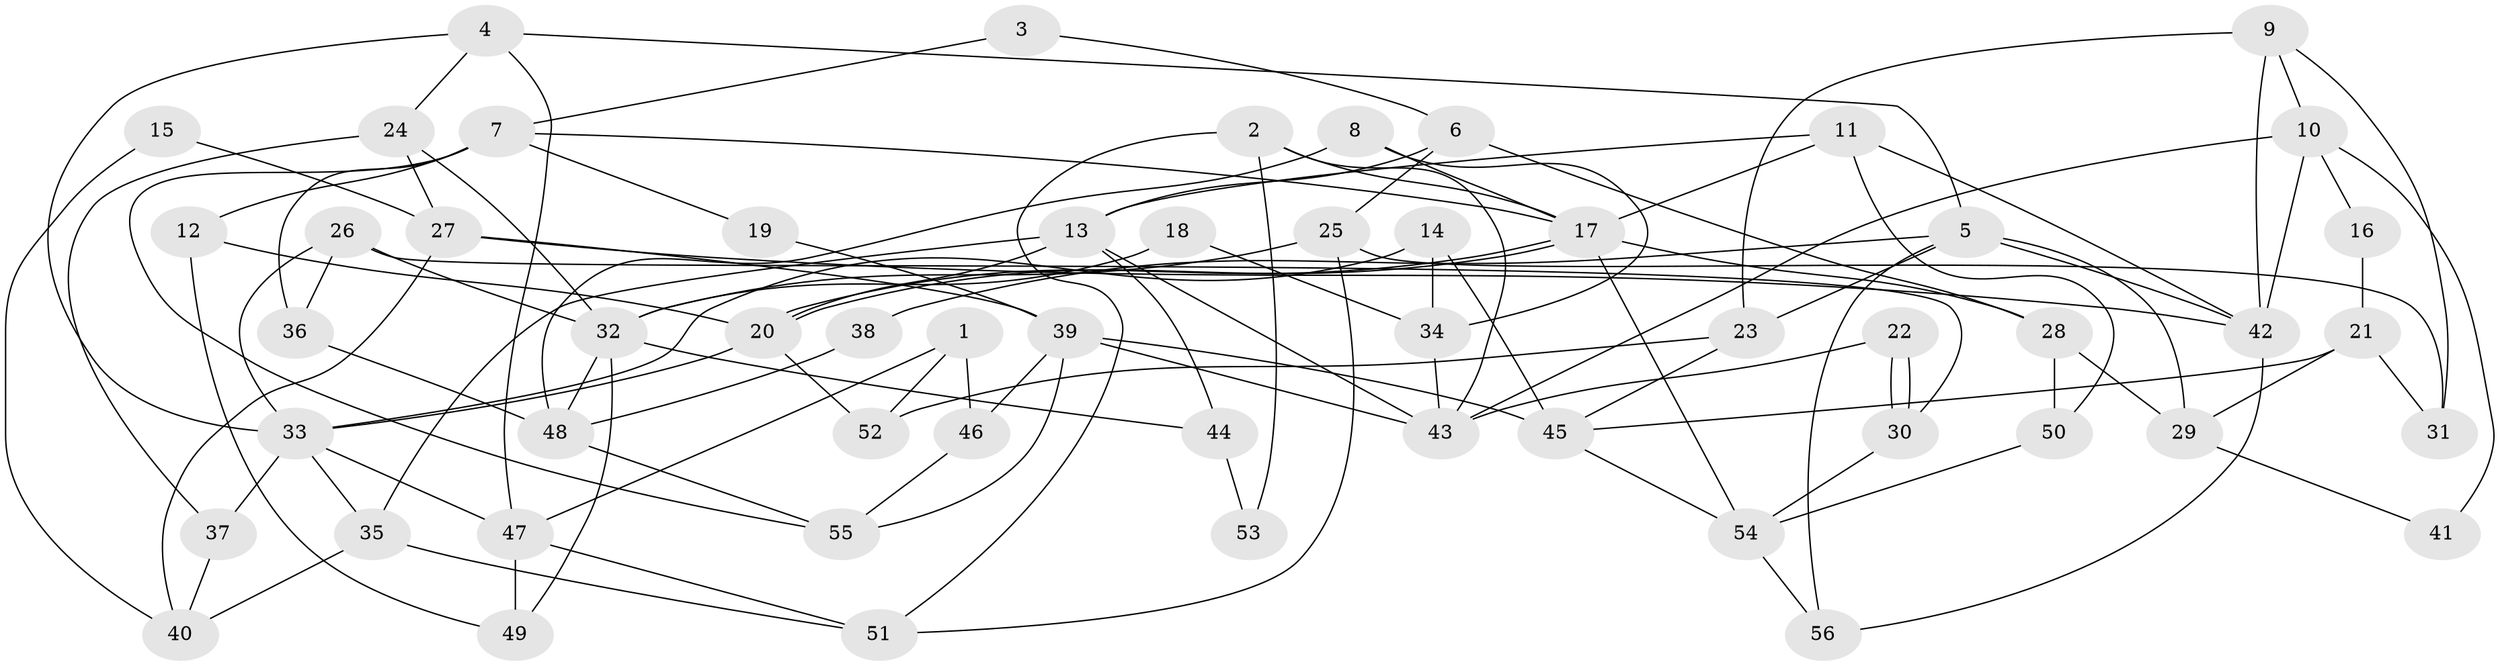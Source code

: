 // Generated by graph-tools (version 1.1) at 2025/26/03/09/25 03:26:16]
// undirected, 56 vertices, 112 edges
graph export_dot {
graph [start="1"]
  node [color=gray90,style=filled];
  1;
  2;
  3;
  4;
  5;
  6;
  7;
  8;
  9;
  10;
  11;
  12;
  13;
  14;
  15;
  16;
  17;
  18;
  19;
  20;
  21;
  22;
  23;
  24;
  25;
  26;
  27;
  28;
  29;
  30;
  31;
  32;
  33;
  34;
  35;
  36;
  37;
  38;
  39;
  40;
  41;
  42;
  43;
  44;
  45;
  46;
  47;
  48;
  49;
  50;
  51;
  52;
  53;
  54;
  55;
  56;
  1 -- 52;
  1 -- 46;
  1 -- 47;
  2 -- 43;
  2 -- 51;
  2 -- 17;
  2 -- 53;
  3 -- 6;
  3 -- 7;
  4 -- 5;
  4 -- 33;
  4 -- 24;
  4 -- 47;
  5 -- 56;
  5 -- 42;
  5 -- 23;
  5 -- 29;
  5 -- 38;
  6 -- 28;
  6 -- 13;
  6 -- 25;
  7 -- 36;
  7 -- 17;
  7 -- 12;
  7 -- 19;
  7 -- 55;
  8 -- 17;
  8 -- 34;
  8 -- 48;
  9 -- 10;
  9 -- 23;
  9 -- 31;
  9 -- 42;
  10 -- 42;
  10 -- 43;
  10 -- 16;
  10 -- 41;
  11 -- 17;
  11 -- 42;
  11 -- 13;
  11 -- 50;
  12 -- 20;
  12 -- 49;
  13 -- 35;
  13 -- 20;
  13 -- 43;
  13 -- 44;
  14 -- 33;
  14 -- 45;
  14 -- 34;
  15 -- 40;
  15 -- 27;
  16 -- 21;
  17 -- 20;
  17 -- 20;
  17 -- 28;
  17 -- 54;
  18 -- 34;
  18 -- 32;
  19 -- 39;
  20 -- 33;
  20 -- 52;
  21 -- 31;
  21 -- 29;
  21 -- 45;
  22 -- 43;
  22 -- 30;
  22 -- 30;
  23 -- 45;
  23 -- 52;
  24 -- 32;
  24 -- 27;
  24 -- 37;
  25 -- 51;
  25 -- 31;
  25 -- 32;
  26 -- 32;
  26 -- 33;
  26 -- 30;
  26 -- 36;
  27 -- 39;
  27 -- 40;
  27 -- 42;
  28 -- 50;
  28 -- 29;
  29 -- 41;
  30 -- 54;
  32 -- 49;
  32 -- 44;
  32 -- 48;
  33 -- 47;
  33 -- 35;
  33 -- 37;
  34 -- 43;
  35 -- 40;
  35 -- 51;
  36 -- 48;
  37 -- 40;
  38 -- 48;
  39 -- 45;
  39 -- 55;
  39 -- 43;
  39 -- 46;
  42 -- 56;
  44 -- 53;
  45 -- 54;
  46 -- 55;
  47 -- 49;
  47 -- 51;
  48 -- 55;
  50 -- 54;
  54 -- 56;
}
